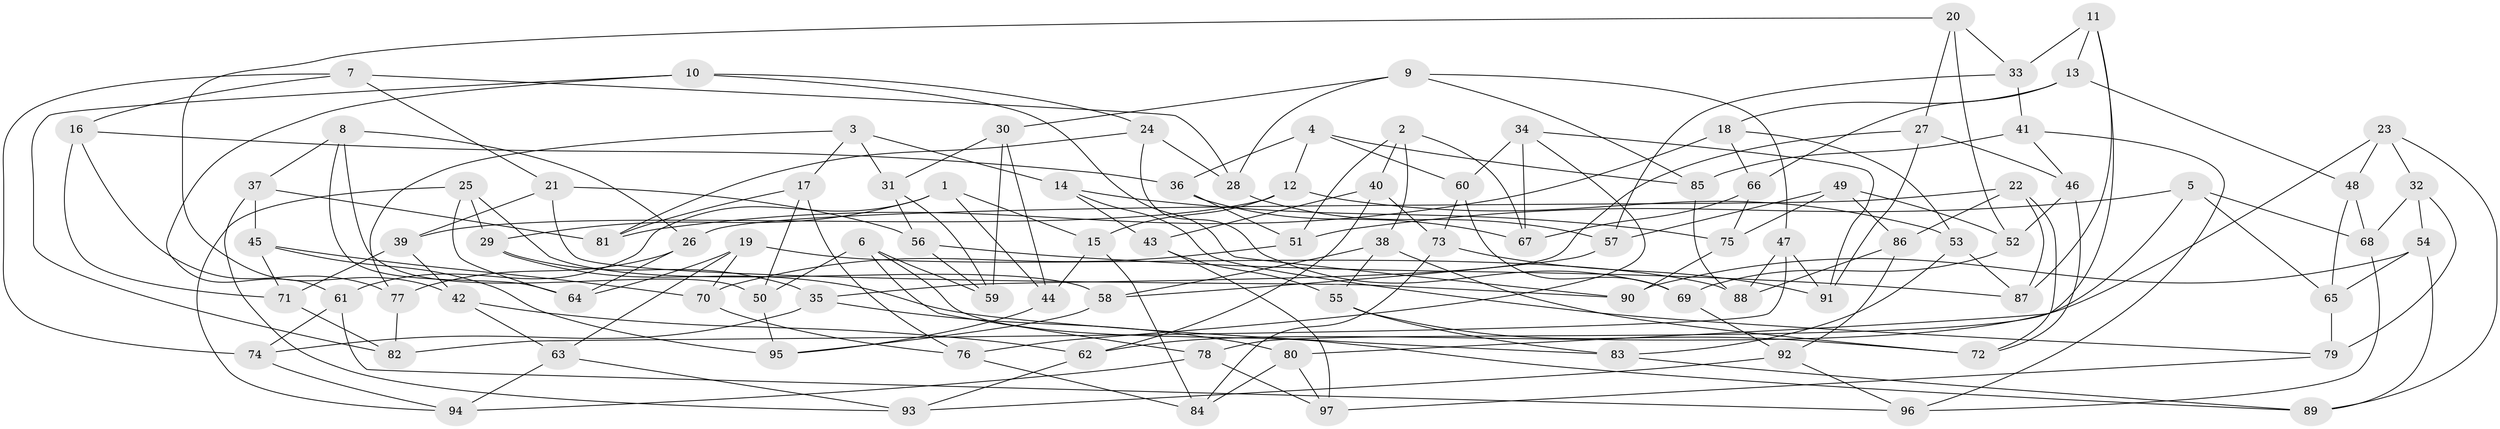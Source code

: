 // Generated by graph-tools (version 1.1) at 2025/37/03/09/25 02:37:48]
// undirected, 97 vertices, 194 edges
graph export_dot {
graph [start="1"]
  node [color=gray90,style=filled];
  1;
  2;
  3;
  4;
  5;
  6;
  7;
  8;
  9;
  10;
  11;
  12;
  13;
  14;
  15;
  16;
  17;
  18;
  19;
  20;
  21;
  22;
  23;
  24;
  25;
  26;
  27;
  28;
  29;
  30;
  31;
  32;
  33;
  34;
  35;
  36;
  37;
  38;
  39;
  40;
  41;
  42;
  43;
  44;
  45;
  46;
  47;
  48;
  49;
  50;
  51;
  52;
  53;
  54;
  55;
  56;
  57;
  58;
  59;
  60;
  61;
  62;
  63;
  64;
  65;
  66;
  67;
  68;
  69;
  70;
  71;
  72;
  73;
  74;
  75;
  76;
  77;
  78;
  79;
  80;
  81;
  82;
  83;
  84;
  85;
  86;
  87;
  88;
  89;
  90;
  91;
  92;
  93;
  94;
  95;
  96;
  97;
  1 -- 15;
  1 -- 44;
  1 -- 61;
  1 -- 29;
  2 -- 38;
  2 -- 67;
  2 -- 51;
  2 -- 40;
  3 -- 17;
  3 -- 77;
  3 -- 14;
  3 -- 31;
  4 -- 60;
  4 -- 36;
  4 -- 12;
  4 -- 85;
  5 -- 78;
  5 -- 65;
  5 -- 68;
  5 -- 51;
  6 -- 89;
  6 -- 50;
  6 -- 78;
  6 -- 59;
  7 -- 16;
  7 -- 28;
  7 -- 21;
  7 -- 74;
  8 -- 26;
  8 -- 64;
  8 -- 37;
  8 -- 50;
  9 -- 28;
  9 -- 85;
  9 -- 30;
  9 -- 47;
  10 -- 90;
  10 -- 82;
  10 -- 61;
  10 -- 24;
  11 -- 33;
  11 -- 80;
  11 -- 13;
  11 -- 87;
  12 -- 39;
  12 -- 15;
  12 -- 53;
  13 -- 66;
  13 -- 18;
  13 -- 48;
  14 -- 79;
  14 -- 75;
  14 -- 43;
  15 -- 84;
  15 -- 44;
  16 -- 36;
  16 -- 71;
  16 -- 77;
  17 -- 81;
  17 -- 76;
  17 -- 50;
  18 -- 81;
  18 -- 66;
  18 -- 53;
  19 -- 63;
  19 -- 70;
  19 -- 64;
  19 -- 88;
  20 -- 42;
  20 -- 27;
  20 -- 33;
  20 -- 52;
  21 -- 90;
  21 -- 56;
  21 -- 39;
  22 -- 26;
  22 -- 72;
  22 -- 86;
  22 -- 87;
  23 -- 32;
  23 -- 48;
  23 -- 89;
  23 -- 62;
  24 -- 81;
  24 -- 28;
  24 -- 69;
  25 -- 94;
  25 -- 29;
  25 -- 64;
  25 -- 58;
  26 -- 64;
  26 -- 77;
  27 -- 35;
  27 -- 91;
  27 -- 46;
  28 -- 57;
  29 -- 83;
  29 -- 35;
  30 -- 59;
  30 -- 44;
  30 -- 31;
  31 -- 56;
  31 -- 59;
  32 -- 54;
  32 -- 68;
  32 -- 79;
  33 -- 57;
  33 -- 41;
  34 -- 67;
  34 -- 60;
  34 -- 91;
  34 -- 76;
  35 -- 80;
  35 -- 74;
  36 -- 51;
  36 -- 67;
  37 -- 45;
  37 -- 81;
  37 -- 93;
  38 -- 72;
  38 -- 55;
  38 -- 58;
  39 -- 42;
  39 -- 71;
  40 -- 73;
  40 -- 43;
  40 -- 62;
  41 -- 96;
  41 -- 46;
  41 -- 85;
  42 -- 63;
  42 -- 62;
  43 -- 55;
  43 -- 97;
  44 -- 95;
  45 -- 71;
  45 -- 70;
  45 -- 95;
  46 -- 52;
  46 -- 72;
  47 -- 88;
  47 -- 82;
  47 -- 91;
  48 -- 68;
  48 -- 65;
  49 -- 52;
  49 -- 75;
  49 -- 86;
  49 -- 57;
  50 -- 95;
  51 -- 70;
  52 -- 69;
  53 -- 87;
  53 -- 83;
  54 -- 89;
  54 -- 90;
  54 -- 65;
  55 -- 83;
  55 -- 72;
  56 -- 59;
  56 -- 87;
  57 -- 58;
  58 -- 95;
  60 -- 73;
  60 -- 69;
  61 -- 96;
  61 -- 74;
  62 -- 93;
  63 -- 93;
  63 -- 94;
  65 -- 79;
  66 -- 67;
  66 -- 75;
  68 -- 96;
  69 -- 92;
  70 -- 76;
  71 -- 82;
  73 -- 91;
  73 -- 84;
  74 -- 94;
  75 -- 90;
  76 -- 84;
  77 -- 82;
  78 -- 97;
  78 -- 94;
  79 -- 97;
  80 -- 97;
  80 -- 84;
  83 -- 89;
  85 -- 88;
  86 -- 92;
  86 -- 88;
  92 -- 93;
  92 -- 96;
}
